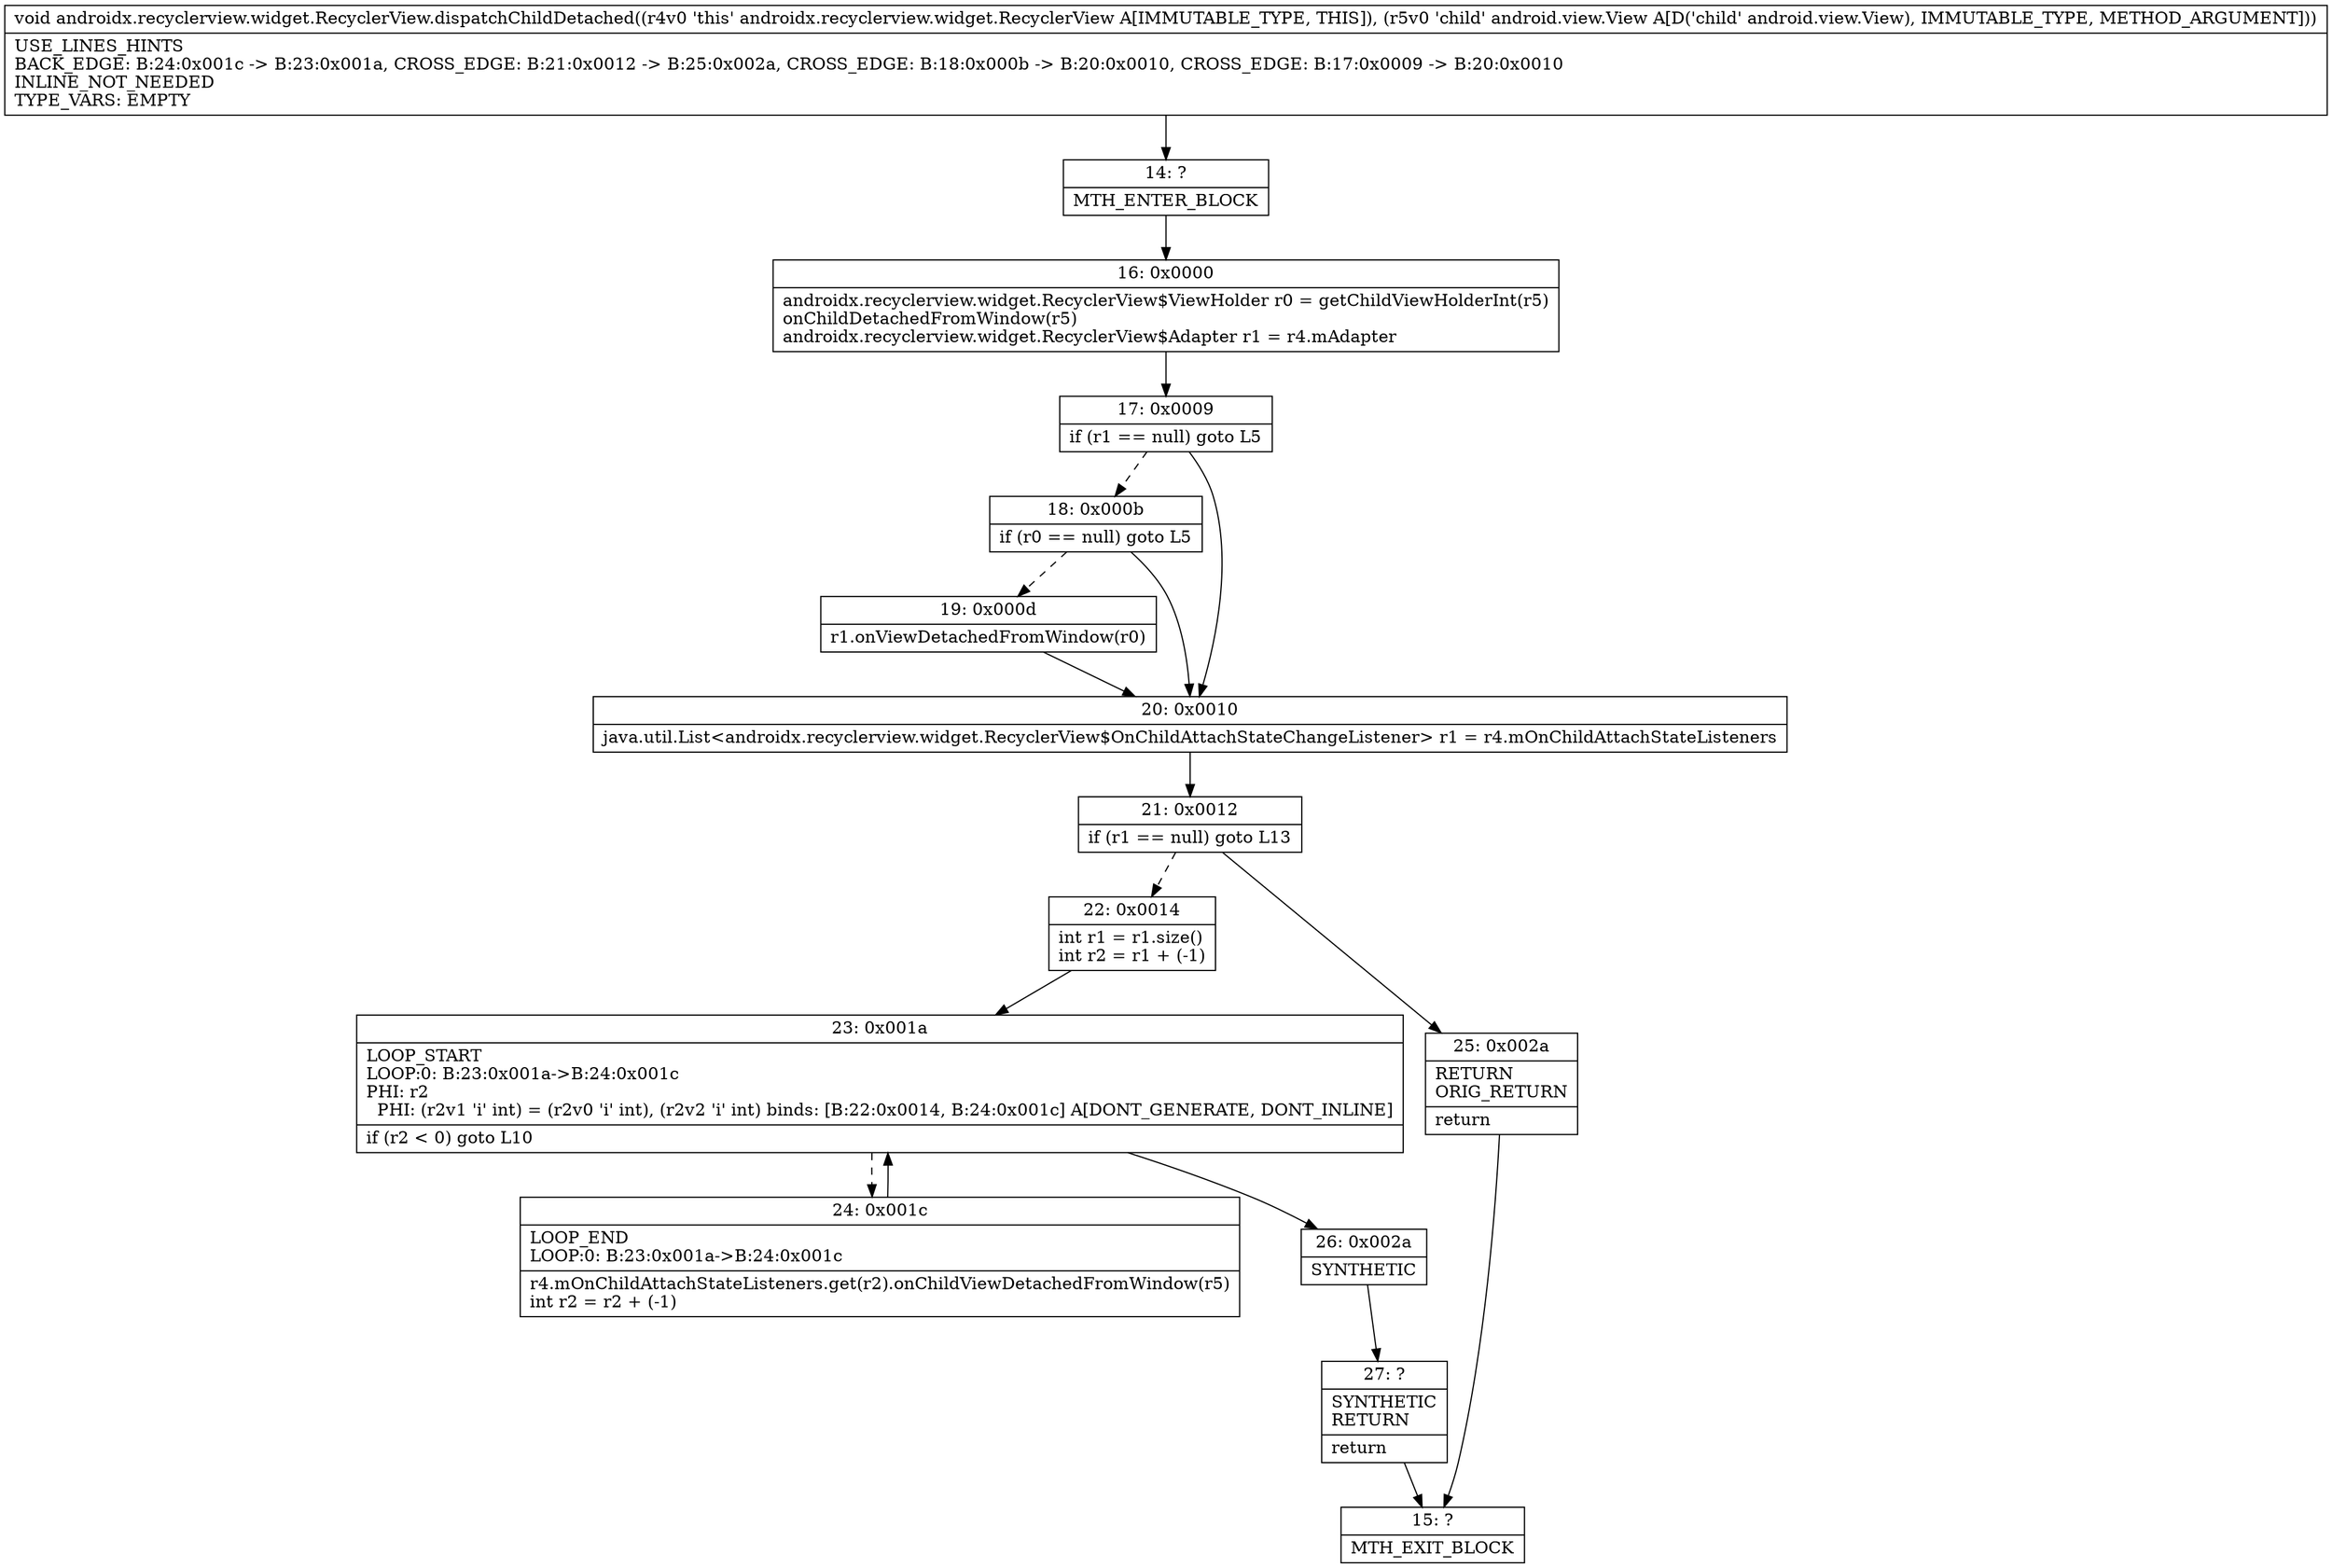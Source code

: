 digraph "CFG forandroidx.recyclerview.widget.RecyclerView.dispatchChildDetached(Landroid\/view\/View;)V" {
Node_14 [shape=record,label="{14\:\ ?|MTH_ENTER_BLOCK\l}"];
Node_16 [shape=record,label="{16\:\ 0x0000|androidx.recyclerview.widget.RecyclerView$ViewHolder r0 = getChildViewHolderInt(r5)\lonChildDetachedFromWindow(r5)\landroidx.recyclerview.widget.RecyclerView$Adapter r1 = r4.mAdapter\l}"];
Node_17 [shape=record,label="{17\:\ 0x0009|if (r1 == null) goto L5\l}"];
Node_18 [shape=record,label="{18\:\ 0x000b|if (r0 == null) goto L5\l}"];
Node_19 [shape=record,label="{19\:\ 0x000d|r1.onViewDetachedFromWindow(r0)\l}"];
Node_20 [shape=record,label="{20\:\ 0x0010|java.util.List\<androidx.recyclerview.widget.RecyclerView$OnChildAttachStateChangeListener\> r1 = r4.mOnChildAttachStateListeners\l}"];
Node_21 [shape=record,label="{21\:\ 0x0012|if (r1 == null) goto L13\l}"];
Node_22 [shape=record,label="{22\:\ 0x0014|int r1 = r1.size()\lint r2 = r1 + (\-1)\l}"];
Node_23 [shape=record,label="{23\:\ 0x001a|LOOP_START\lLOOP:0: B:23:0x001a\-\>B:24:0x001c\lPHI: r2 \l  PHI: (r2v1 'i' int) = (r2v0 'i' int), (r2v2 'i' int) binds: [B:22:0x0014, B:24:0x001c] A[DONT_GENERATE, DONT_INLINE]\l|if (r2 \< 0) goto L10\l}"];
Node_24 [shape=record,label="{24\:\ 0x001c|LOOP_END\lLOOP:0: B:23:0x001a\-\>B:24:0x001c\l|r4.mOnChildAttachStateListeners.get(r2).onChildViewDetachedFromWindow(r5)\lint r2 = r2 + (\-1)\l}"];
Node_26 [shape=record,label="{26\:\ 0x002a|SYNTHETIC\l}"];
Node_27 [shape=record,label="{27\:\ ?|SYNTHETIC\lRETURN\l|return\l}"];
Node_15 [shape=record,label="{15\:\ ?|MTH_EXIT_BLOCK\l}"];
Node_25 [shape=record,label="{25\:\ 0x002a|RETURN\lORIG_RETURN\l|return\l}"];
MethodNode[shape=record,label="{void androidx.recyclerview.widget.RecyclerView.dispatchChildDetached((r4v0 'this' androidx.recyclerview.widget.RecyclerView A[IMMUTABLE_TYPE, THIS]), (r5v0 'child' android.view.View A[D('child' android.view.View), IMMUTABLE_TYPE, METHOD_ARGUMENT]))  | USE_LINES_HINTS\lBACK_EDGE: B:24:0x001c \-\> B:23:0x001a, CROSS_EDGE: B:21:0x0012 \-\> B:25:0x002a, CROSS_EDGE: B:18:0x000b \-\> B:20:0x0010, CROSS_EDGE: B:17:0x0009 \-\> B:20:0x0010\lINLINE_NOT_NEEDED\lTYPE_VARS: EMPTY\l}"];
MethodNode -> Node_14;Node_14 -> Node_16;
Node_16 -> Node_17;
Node_17 -> Node_18[style=dashed];
Node_17 -> Node_20;
Node_18 -> Node_19[style=dashed];
Node_18 -> Node_20;
Node_19 -> Node_20;
Node_20 -> Node_21;
Node_21 -> Node_22[style=dashed];
Node_21 -> Node_25;
Node_22 -> Node_23;
Node_23 -> Node_24[style=dashed];
Node_23 -> Node_26;
Node_24 -> Node_23;
Node_26 -> Node_27;
Node_27 -> Node_15;
Node_25 -> Node_15;
}

